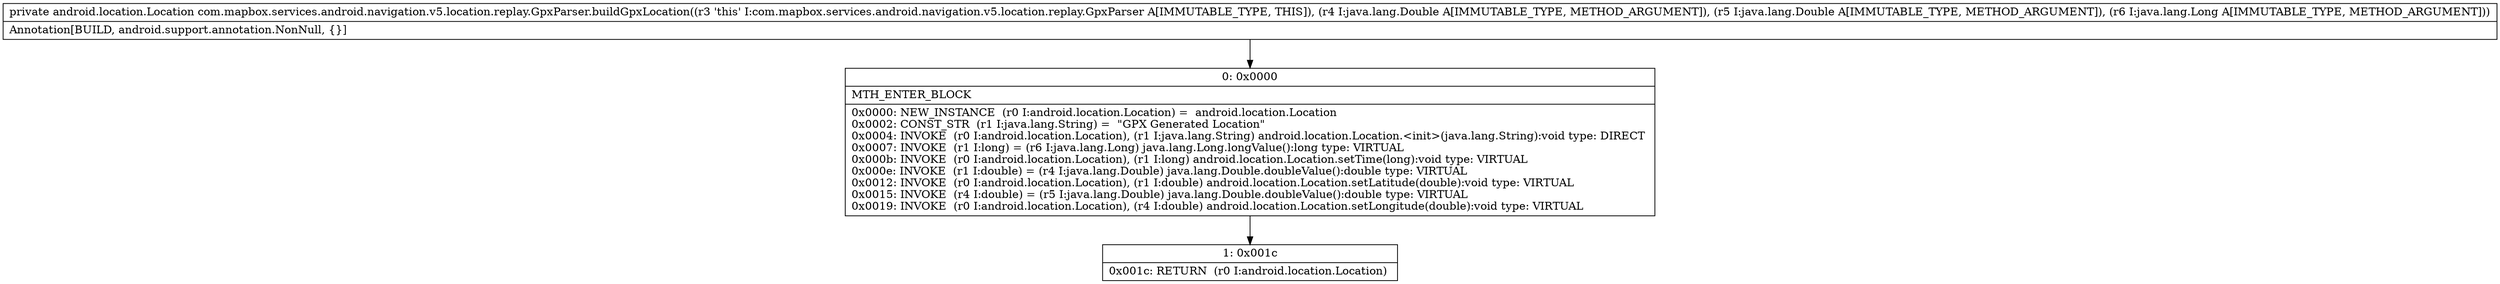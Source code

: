 digraph "CFG forcom.mapbox.services.android.navigation.v5.location.replay.GpxParser.buildGpxLocation(Ljava\/lang\/Double;Ljava\/lang\/Double;Ljava\/lang\/Long;)Landroid\/location\/Location;" {
Node_0 [shape=record,label="{0\:\ 0x0000|MTH_ENTER_BLOCK\l|0x0000: NEW_INSTANCE  (r0 I:android.location.Location) =  android.location.Location \l0x0002: CONST_STR  (r1 I:java.lang.String) =  \"GPX Generated Location\" \l0x0004: INVOKE  (r0 I:android.location.Location), (r1 I:java.lang.String) android.location.Location.\<init\>(java.lang.String):void type: DIRECT \l0x0007: INVOKE  (r1 I:long) = (r6 I:java.lang.Long) java.lang.Long.longValue():long type: VIRTUAL \l0x000b: INVOKE  (r0 I:android.location.Location), (r1 I:long) android.location.Location.setTime(long):void type: VIRTUAL \l0x000e: INVOKE  (r1 I:double) = (r4 I:java.lang.Double) java.lang.Double.doubleValue():double type: VIRTUAL \l0x0012: INVOKE  (r0 I:android.location.Location), (r1 I:double) android.location.Location.setLatitude(double):void type: VIRTUAL \l0x0015: INVOKE  (r4 I:double) = (r5 I:java.lang.Double) java.lang.Double.doubleValue():double type: VIRTUAL \l0x0019: INVOKE  (r0 I:android.location.Location), (r4 I:double) android.location.Location.setLongitude(double):void type: VIRTUAL \l}"];
Node_1 [shape=record,label="{1\:\ 0x001c|0x001c: RETURN  (r0 I:android.location.Location) \l}"];
MethodNode[shape=record,label="{private android.location.Location com.mapbox.services.android.navigation.v5.location.replay.GpxParser.buildGpxLocation((r3 'this' I:com.mapbox.services.android.navigation.v5.location.replay.GpxParser A[IMMUTABLE_TYPE, THIS]), (r4 I:java.lang.Double A[IMMUTABLE_TYPE, METHOD_ARGUMENT]), (r5 I:java.lang.Double A[IMMUTABLE_TYPE, METHOD_ARGUMENT]), (r6 I:java.lang.Long A[IMMUTABLE_TYPE, METHOD_ARGUMENT]))  | Annotation[BUILD, android.support.annotation.NonNull, \{\}]\l}"];
MethodNode -> Node_0;
Node_0 -> Node_1;
}

